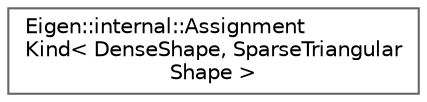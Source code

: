 digraph "Graphical Class Hierarchy"
{
 // LATEX_PDF_SIZE
  bgcolor="transparent";
  edge [fontname=Helvetica,fontsize=10,labelfontname=Helvetica,labelfontsize=10];
  node [fontname=Helvetica,fontsize=10,shape=box,height=0.2,width=0.4];
  rankdir="LR";
  Node0 [id="Node000000",label="Eigen::internal::Assignment\lKind\< DenseShape, SparseTriangular\lShape \>",height=0.2,width=0.4,color="grey40", fillcolor="white", style="filled",URL="$structEigen_1_1internal_1_1AssignmentKind_3_01DenseShape_00_01SparseTriangularShape_01_4.html",tooltip=" "];
}
